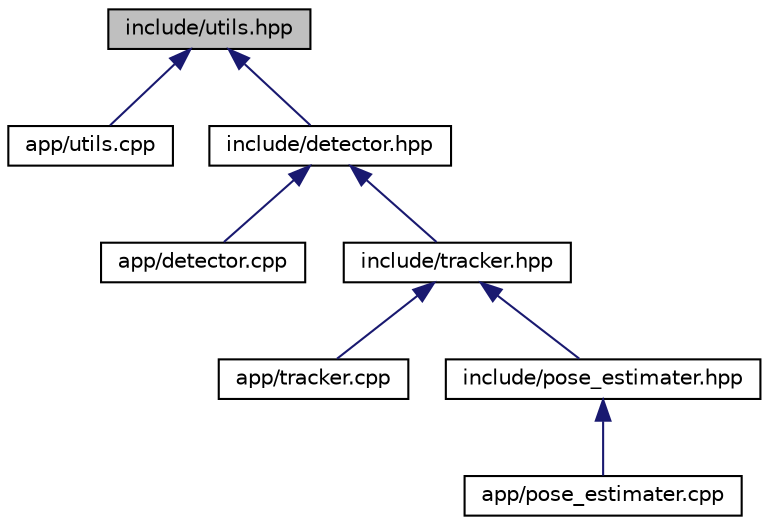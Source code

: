 digraph "include/utils.hpp"
{
 // LATEX_PDF_SIZE
  bgcolor="transparent";
  edge [fontname="Helvetica",fontsize="10",labelfontname="Helvetica",labelfontsize="10"];
  node [fontname="Helvetica",fontsize="10",shape=record];
  Node1 [label="include/utils.hpp",height=0.2,width=0.4,color="black", fillcolor="grey75", style="filled", fontcolor="black",tooltip=" "];
  Node1 -> Node2 [dir="back",color="midnightblue",fontsize="10",style="solid",fontname="Helvetica"];
  Node2 [label="app/utils.cpp",height=0.2,width=0.4,color="black",URL="$utils_8cpp.html",tooltip="Implementation of utility functions."];
  Node1 -> Node3 [dir="back",color="midnightblue",fontsize="10",style="solid",fontname="Helvetica"];
  Node3 [label="include/detector.hpp",height=0.2,width=0.4,color="black",URL="$detector_8hpp.html",tooltip=" "];
  Node3 -> Node4 [dir="back",color="midnightblue",fontsize="10",style="solid",fontname="Helvetica"];
  Node4 [label="app/detector.cpp",height=0.2,width=0.4,color="black",URL="$detector_8cpp.html",tooltip="Implementation of the Detector class for object detection."];
  Node3 -> Node5 [dir="back",color="midnightblue",fontsize="10",style="solid",fontname="Helvetica"];
  Node5 [label="include/tracker.hpp",height=0.2,width=0.4,color="black",URL="$tracker_8hpp.html",tooltip=" "];
  Node5 -> Node6 [dir="back",color="midnightblue",fontsize="10",style="solid",fontname="Helvetica"];
  Node6 [label="app/tracker.cpp",height=0.2,width=0.4,color="black",URL="$tracker_8cpp.html",tooltip="Implementation of the Tracker class for pose tracking."];
  Node5 -> Node7 [dir="back",color="midnightblue",fontsize="10",style="solid",fontname="Helvetica"];
  Node7 [label="include/pose_estimater.hpp",height=0.2,width=0.4,color="black",URL="$pose__estimater_8hpp.html",tooltip=" "];
  Node7 -> Node8 [dir="back",color="midnightblue",fontsize="10",style="solid",fontname="Helvetica"];
  Node8 [label="app/pose_estimater.cpp",height=0.2,width=0.4,color="black",URL="$pose__estimater_8cpp.html",tooltip="Implementation of the pose_estimater class."];
}
